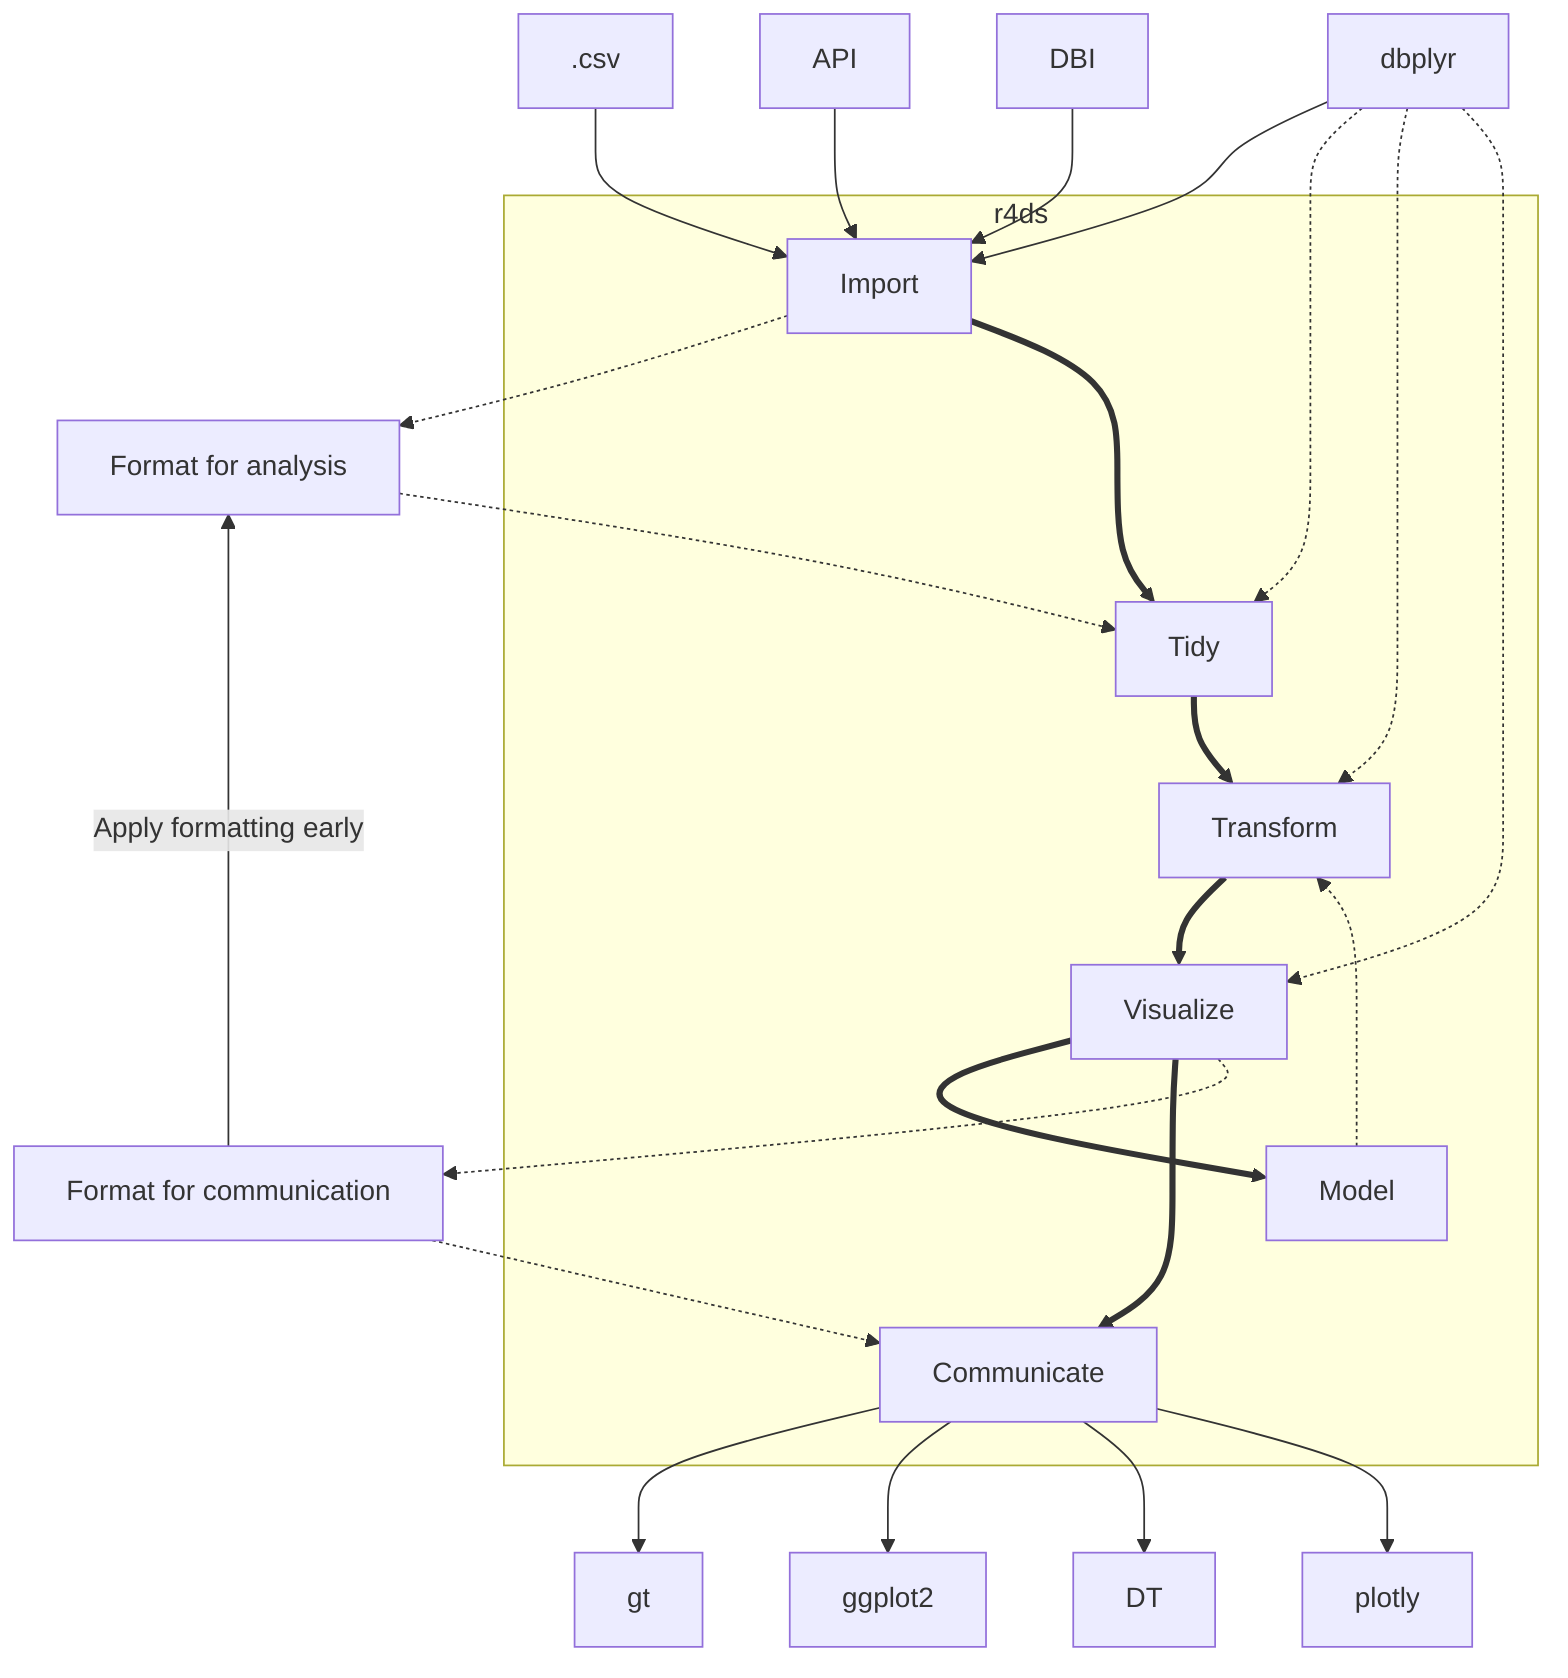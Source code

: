 graph TD
  .csv --> Import
  API --> Import
  DBI --> Import
  dbplyr --> Import
  Import -.-> Format[Format for analysis]
  Format -.-> Tidy

  subgraph r4ds
  Import ==> Tidy
  Tidy ==> Transform
  Transform ==> Visualize
  Visualize ==> Model
  Model -.-> Transform
  Visualize ==> Communicate
  end

  Visualize -.-> FormatComm[Format for communication]
  FormatComm -.-> Communicate

  FormatComm -- Apply formatting early --> Format

  dbplyr -.-> Tidy
  dbplyr -.-> Transform
  dbplyr -.-> Visualize

  Communicate --> gt
  Communicate --> ggplot2
  Communicate --> DT
  Communicate --> plotly